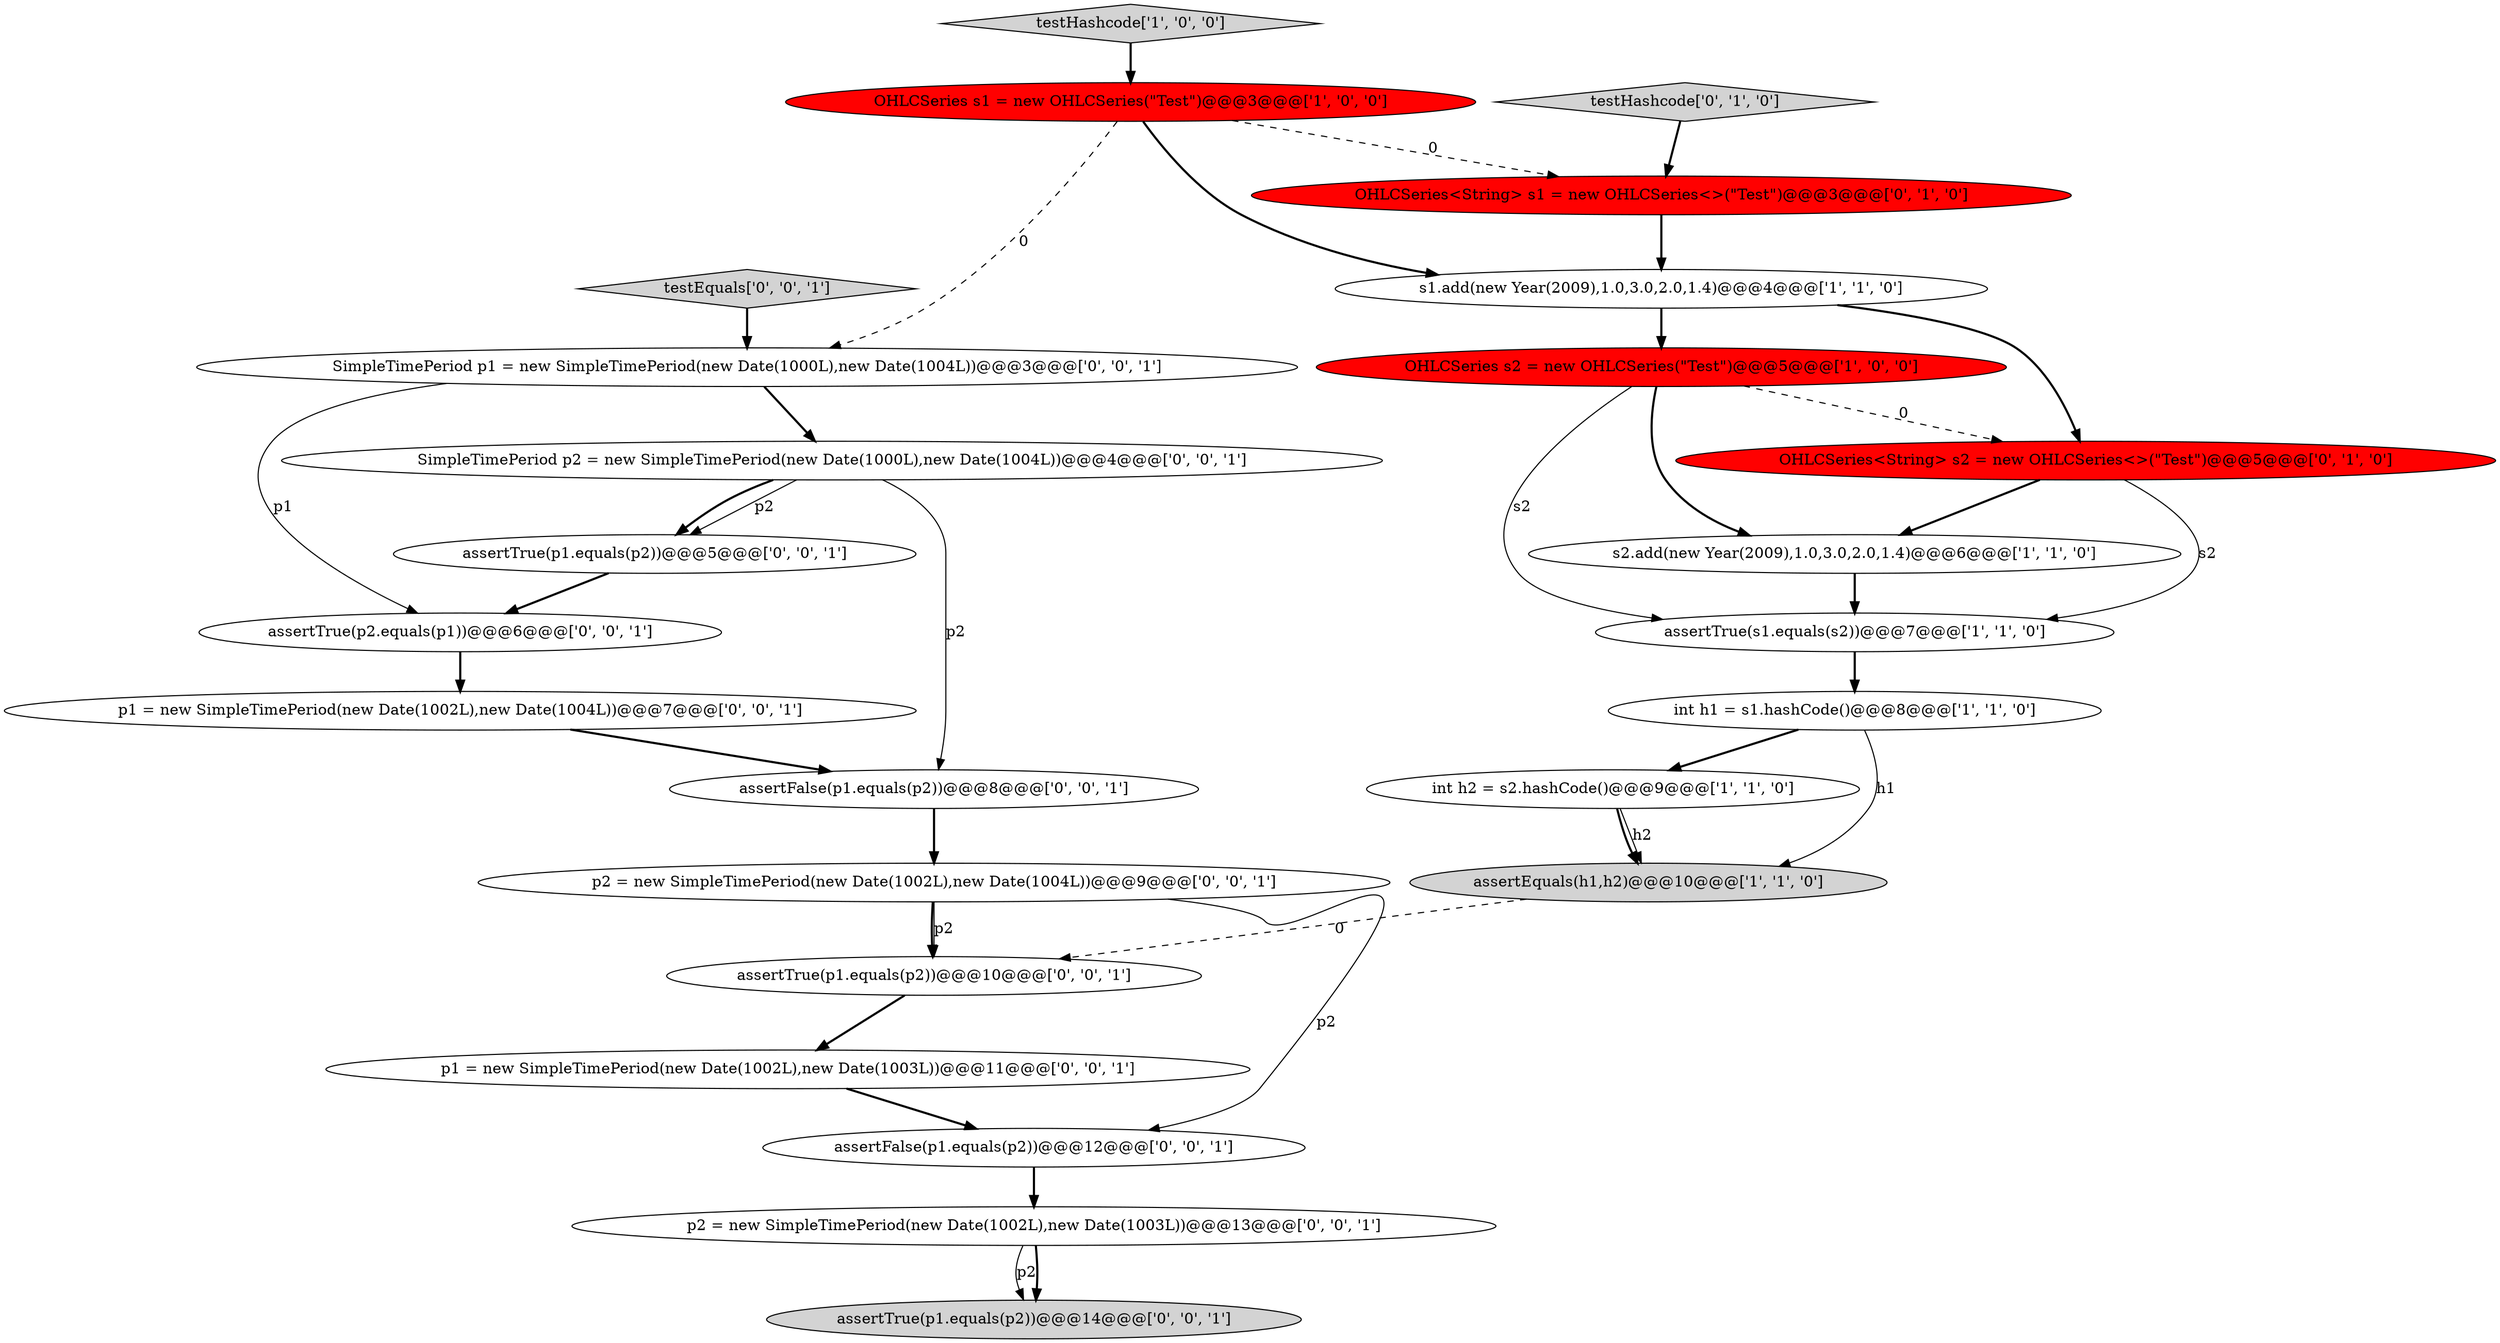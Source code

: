 digraph {
10 [style = filled, label = "OHLCSeries<String> s2 = new OHLCSeries<>(\"Test\")@@@5@@@['0', '1', '0']", fillcolor = red, shape = ellipse image = "AAA1AAABBB2BBB"];
14 [style = filled, label = "assertTrue(p2.equals(p1))@@@6@@@['0', '0', '1']", fillcolor = white, shape = ellipse image = "AAA0AAABBB3BBB"];
16 [style = filled, label = "SimpleTimePeriod p2 = new SimpleTimePeriod(new Date(1000L),new Date(1004L))@@@4@@@['0', '0', '1']", fillcolor = white, shape = ellipse image = "AAA0AAABBB3BBB"];
6 [style = filled, label = "int h1 = s1.hashCode()@@@8@@@['1', '1', '0']", fillcolor = white, shape = ellipse image = "AAA0AAABBB1BBB"];
19 [style = filled, label = "assertFalse(p1.equals(p2))@@@8@@@['0', '0', '1']", fillcolor = white, shape = ellipse image = "AAA0AAABBB3BBB"];
1 [style = filled, label = "s1.add(new Year(2009),1.0,3.0,2.0,1.4)@@@4@@@['1', '1', '0']", fillcolor = white, shape = ellipse image = "AAA0AAABBB1BBB"];
15 [style = filled, label = "SimpleTimePeriod p1 = new SimpleTimePeriod(new Date(1000L),new Date(1004L))@@@3@@@['0', '0', '1']", fillcolor = white, shape = ellipse image = "AAA0AAABBB3BBB"];
4 [style = filled, label = "assertEquals(h1,h2)@@@10@@@['1', '1', '0']", fillcolor = lightgray, shape = ellipse image = "AAA0AAABBB1BBB"];
3 [style = filled, label = "assertTrue(s1.equals(s2))@@@7@@@['1', '1', '0']", fillcolor = white, shape = ellipse image = "AAA0AAABBB1BBB"];
23 [style = filled, label = "assertFalse(p1.equals(p2))@@@12@@@['0', '0', '1']", fillcolor = white, shape = ellipse image = "AAA0AAABBB3BBB"];
20 [style = filled, label = "assertTrue(p1.equals(p2))@@@14@@@['0', '0', '1']", fillcolor = lightgray, shape = ellipse image = "AAA0AAABBB3BBB"];
12 [style = filled, label = "assertTrue(p1.equals(p2))@@@10@@@['0', '0', '1']", fillcolor = white, shape = ellipse image = "AAA0AAABBB3BBB"];
8 [style = filled, label = "OHLCSeries s2 = new OHLCSeries(\"Test\")@@@5@@@['1', '0', '0']", fillcolor = red, shape = ellipse image = "AAA1AAABBB1BBB"];
7 [style = filled, label = "testHashcode['1', '0', '0']", fillcolor = lightgray, shape = diamond image = "AAA0AAABBB1BBB"];
2 [style = filled, label = "OHLCSeries s1 = new OHLCSeries(\"Test\")@@@3@@@['1', '0', '0']", fillcolor = red, shape = ellipse image = "AAA1AAABBB1BBB"];
18 [style = filled, label = "p1 = new SimpleTimePeriod(new Date(1002L),new Date(1004L))@@@7@@@['0', '0', '1']", fillcolor = white, shape = ellipse image = "AAA0AAABBB3BBB"];
0 [style = filled, label = "int h2 = s2.hashCode()@@@9@@@['1', '1', '0']", fillcolor = white, shape = ellipse image = "AAA0AAABBB1BBB"];
5 [style = filled, label = "s2.add(new Year(2009),1.0,3.0,2.0,1.4)@@@6@@@['1', '1', '0']", fillcolor = white, shape = ellipse image = "AAA0AAABBB1BBB"];
24 [style = filled, label = "p2 = new SimpleTimePeriod(new Date(1002L),new Date(1003L))@@@13@@@['0', '0', '1']", fillcolor = white, shape = ellipse image = "AAA0AAABBB3BBB"];
9 [style = filled, label = "OHLCSeries<String> s1 = new OHLCSeries<>(\"Test\")@@@3@@@['0', '1', '0']", fillcolor = red, shape = ellipse image = "AAA1AAABBB2BBB"];
21 [style = filled, label = "p2 = new SimpleTimePeriod(new Date(1002L),new Date(1004L))@@@9@@@['0', '0', '1']", fillcolor = white, shape = ellipse image = "AAA0AAABBB3BBB"];
17 [style = filled, label = "p1 = new SimpleTimePeriod(new Date(1002L),new Date(1003L))@@@11@@@['0', '0', '1']", fillcolor = white, shape = ellipse image = "AAA0AAABBB3BBB"];
22 [style = filled, label = "assertTrue(p1.equals(p2))@@@5@@@['0', '0', '1']", fillcolor = white, shape = ellipse image = "AAA0AAABBB3BBB"];
13 [style = filled, label = "testEquals['0', '0', '1']", fillcolor = lightgray, shape = diamond image = "AAA0AAABBB3BBB"];
11 [style = filled, label = "testHashcode['0', '1', '0']", fillcolor = lightgray, shape = diamond image = "AAA0AAABBB2BBB"];
21->23 [style = solid, label="p2"];
5->3 [style = bold, label=""];
8->3 [style = solid, label="s2"];
21->12 [style = solid, label="p2"];
1->8 [style = bold, label=""];
8->10 [style = dashed, label="0"];
16->22 [style = solid, label="p2"];
10->3 [style = solid, label="s2"];
2->1 [style = bold, label=""];
24->20 [style = solid, label="p2"];
12->17 [style = bold, label=""];
18->19 [style = bold, label=""];
3->6 [style = bold, label=""];
6->0 [style = bold, label=""];
0->4 [style = solid, label="h2"];
16->22 [style = bold, label=""];
11->9 [style = bold, label=""];
15->16 [style = bold, label=""];
17->23 [style = bold, label=""];
4->12 [style = dashed, label="0"];
21->12 [style = bold, label=""];
24->20 [style = bold, label=""];
2->15 [style = dashed, label="0"];
23->24 [style = bold, label=""];
10->5 [style = bold, label=""];
8->5 [style = bold, label=""];
0->4 [style = bold, label=""];
2->9 [style = dashed, label="0"];
7->2 [style = bold, label=""];
16->19 [style = solid, label="p2"];
14->18 [style = bold, label=""];
13->15 [style = bold, label=""];
9->1 [style = bold, label=""];
22->14 [style = bold, label=""];
1->10 [style = bold, label=""];
6->4 [style = solid, label="h1"];
15->14 [style = solid, label="p1"];
19->21 [style = bold, label=""];
}
